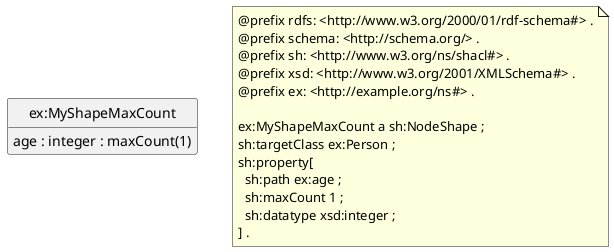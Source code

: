 @startuml
class "ex:MyShapeMaxCount" 
"ex:MyShapeMaxCount" : age : integer : maxCount(1)


note as N1
@prefix rdfs: <http://www.w3.org/2000/01/rdf-schema#> .
@prefix schema: <http://schema.org/> .
@prefix sh: <http://www.w3.org/ns/shacl#> .
@prefix xsd: <http://www.w3.org/2001/XMLSchema#> .
@prefix ex: <http://example.org/ns#> .

ex:MyShapeMaxCount a sh:NodeShape ;
sh:targetClass ex:Person ;
sh:property[
  sh:path ex:age ;
  sh:maxCount 1 ;
  sh:datatype xsd:integer ;
] .
end note


hide circle
hide empty members
@enduml
